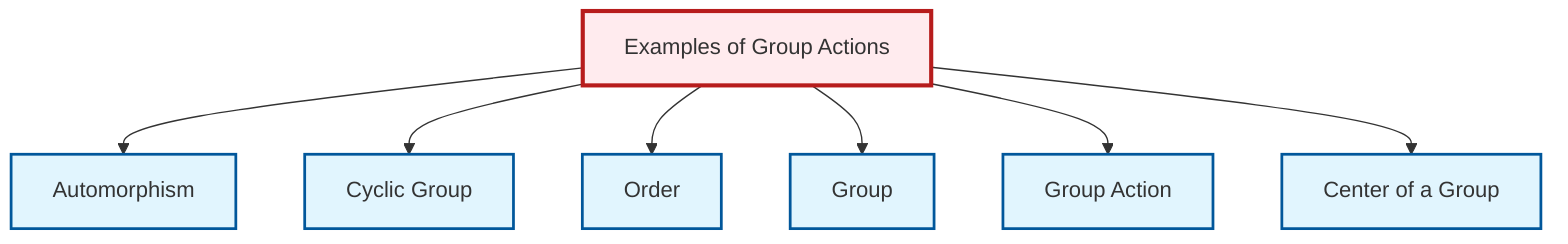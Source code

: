 graph TD
    classDef definition fill:#e1f5fe,stroke:#01579b,stroke-width:2px
    classDef theorem fill:#f3e5f5,stroke:#4a148c,stroke-width:2px
    classDef axiom fill:#fff3e0,stroke:#e65100,stroke-width:2px
    classDef example fill:#e8f5e9,stroke:#1b5e20,stroke-width:2px
    classDef current fill:#ffebee,stroke:#b71c1c,stroke-width:3px
    def-group-action["Group Action"]:::definition
    def-group["Group"]:::definition
    def-center-of-group["Center of a Group"]:::definition
    ex-group-action-examples["Examples of Group Actions"]:::example
    def-automorphism["Automorphism"]:::definition
    def-cyclic-group["Cyclic Group"]:::definition
    def-order["Order"]:::definition
    ex-group-action-examples --> def-automorphism
    ex-group-action-examples --> def-cyclic-group
    ex-group-action-examples --> def-order
    ex-group-action-examples --> def-group
    ex-group-action-examples --> def-group-action
    ex-group-action-examples --> def-center-of-group
    class ex-group-action-examples current